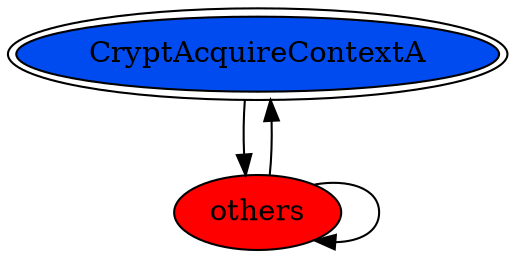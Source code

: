 digraph "./REPORTS/3938/API_PER_CATEGORY/CryptEncrypt.exe_4708_Cryptography_API_per_Category_Transition_Matrix" {
	CryptAcquireContextA [label=CryptAcquireContextA fillcolor="#004bf0" peripheries=2 style=filled]
	others [label=others fillcolor=red style=filled]
	CryptAcquireContextA -> others [label=""]
	others -> CryptAcquireContextA [label=""]
	others -> others [label=""]
}
